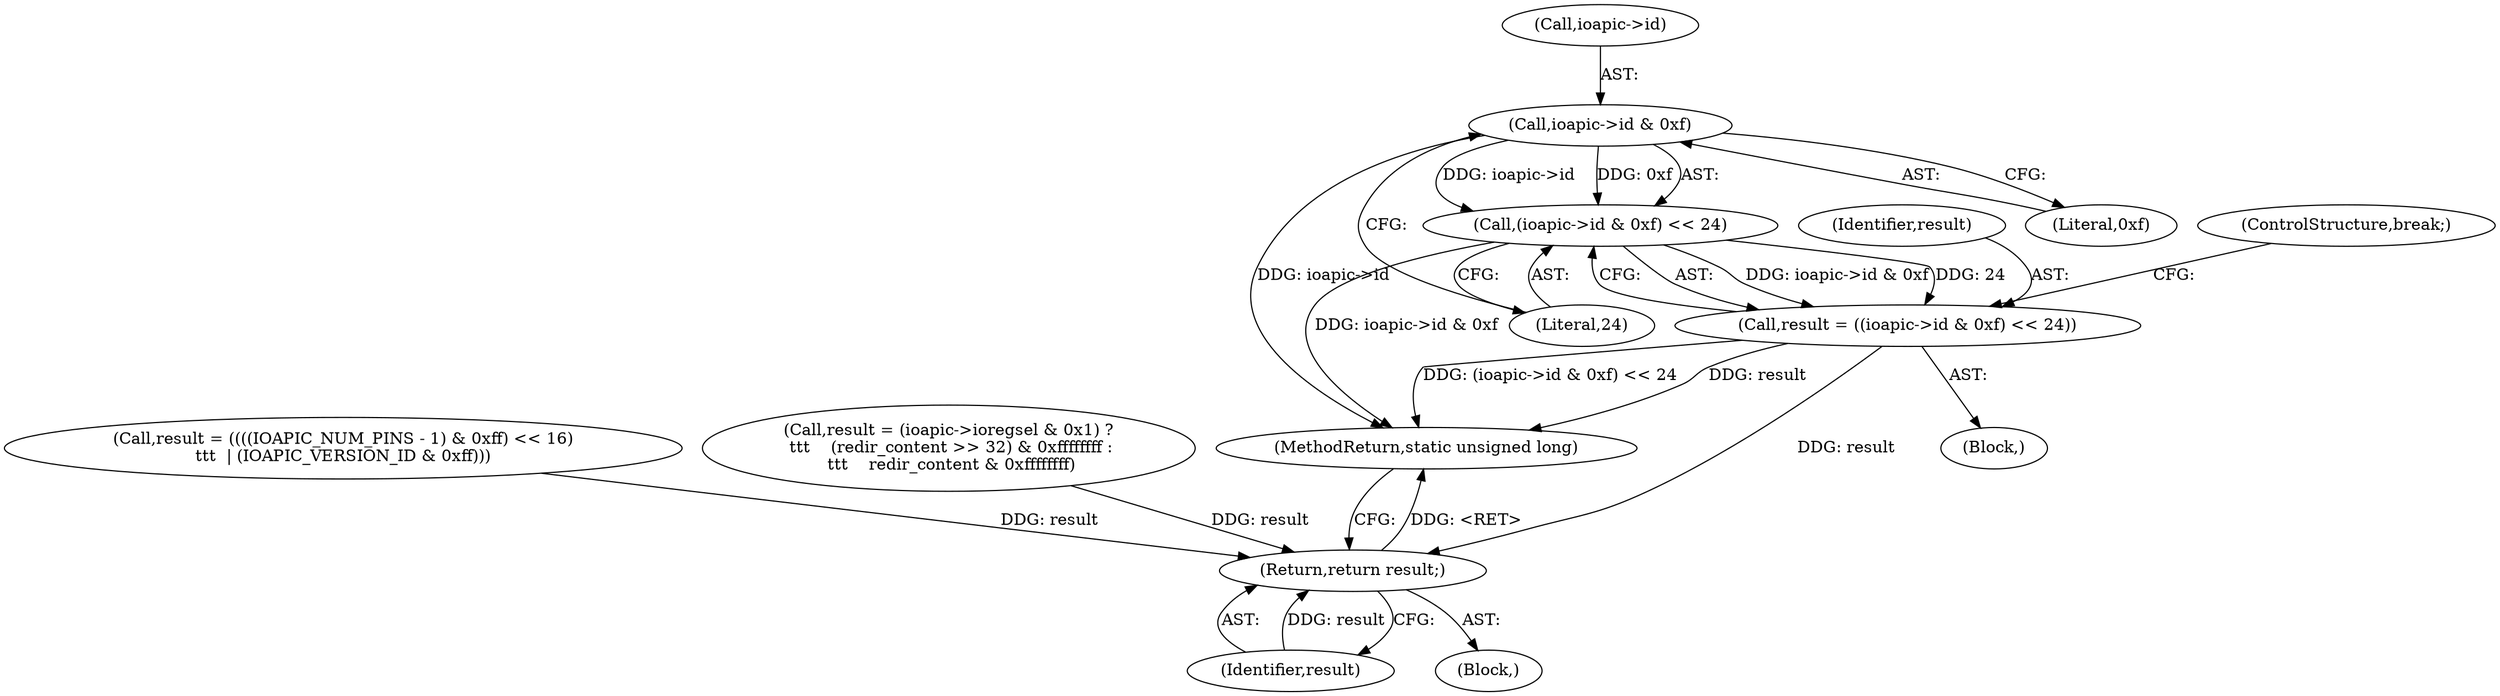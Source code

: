 digraph "0_linux_a2c118bfab8bc6b8bb213abfc35201e441693d55@pointer" {
"1000134" [label="(Call,ioapic->id & 0xf)"];
"1000133" [label="(Call,(ioapic->id & 0xf) << 24)"];
"1000131" [label="(Call,result = ((ioapic->id & 0xf) << 24))"];
"1000188" [label="(Return,return result;)"];
"1000113" [label="(Block,)"];
"1000133" [label="(Call,(ioapic->id & 0xf) << 24)"];
"1000190" [label="(MethodReturn,static unsigned long)"];
"1000132" [label="(Identifier,result)"];
"1000115" [label="(Call,result = ((((IOAPIC_NUM_PINS - 1) & 0xff) << 16)\n\t\t\t  | (IOAPIC_VERSION_ID & 0xff)))"];
"1000189" [label="(Identifier,result)"];
"1000135" [label="(Call,ioapic->id)"];
"1000188" [label="(Return,return result;)"];
"1000140" [label="(ControlStructure,break;)"];
"1000131" [label="(Call,result = ((ioapic->id & 0xf) << 24))"];
"1000139" [label="(Literal,24)"];
"1000104" [label="(Block,)"];
"1000171" [label="(Call,result = (ioapic->ioregsel & 0x1) ?\n \t\t\t    (redir_content >> 32) & 0xffffffff :\n \t\t\t    redir_content & 0xffffffff)"];
"1000138" [label="(Literal,0xf)"];
"1000134" [label="(Call,ioapic->id & 0xf)"];
"1000134" -> "1000133"  [label="AST: "];
"1000134" -> "1000138"  [label="CFG: "];
"1000135" -> "1000134"  [label="AST: "];
"1000138" -> "1000134"  [label="AST: "];
"1000139" -> "1000134"  [label="CFG: "];
"1000134" -> "1000190"  [label="DDG: ioapic->id"];
"1000134" -> "1000133"  [label="DDG: ioapic->id"];
"1000134" -> "1000133"  [label="DDG: 0xf"];
"1000133" -> "1000131"  [label="AST: "];
"1000133" -> "1000139"  [label="CFG: "];
"1000139" -> "1000133"  [label="AST: "];
"1000131" -> "1000133"  [label="CFG: "];
"1000133" -> "1000190"  [label="DDG: ioapic->id & 0xf"];
"1000133" -> "1000131"  [label="DDG: ioapic->id & 0xf"];
"1000133" -> "1000131"  [label="DDG: 24"];
"1000131" -> "1000113"  [label="AST: "];
"1000132" -> "1000131"  [label="AST: "];
"1000140" -> "1000131"  [label="CFG: "];
"1000131" -> "1000190"  [label="DDG: result"];
"1000131" -> "1000190"  [label="DDG: (ioapic->id & 0xf) << 24"];
"1000131" -> "1000188"  [label="DDG: result"];
"1000188" -> "1000104"  [label="AST: "];
"1000188" -> "1000189"  [label="CFG: "];
"1000189" -> "1000188"  [label="AST: "];
"1000190" -> "1000188"  [label="CFG: "];
"1000188" -> "1000190"  [label="DDG: <RET>"];
"1000189" -> "1000188"  [label="DDG: result"];
"1000171" -> "1000188"  [label="DDG: result"];
"1000115" -> "1000188"  [label="DDG: result"];
}
